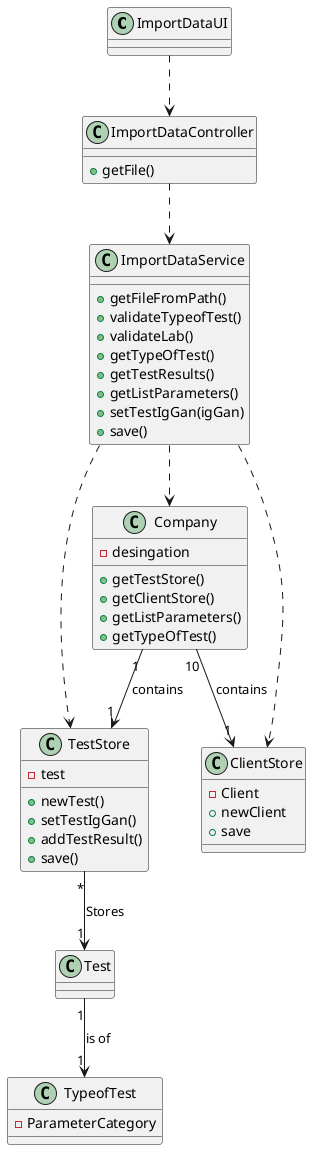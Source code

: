 @startuml
'https://plantuml.com/class-diagram

class ImportDataUI{

}
class ImportDataController{
+getFile()
}
class ImportDataService{

+getFileFromPath()
+validateTypeofTest()
+validateLab()
+getTypeOfTest()
+getTestResults()
+getListParameters()
+setTestIgGan(igGan)
+save()
}
class Company {
-desingation
+getTestStore()
+getClientStore()
+getListParameters()
+getTypeOfTest()
}

class TestStore{
-test
+newTest()
+setTestIgGan()
+addTestResult()
+save()
}

class ClientStore{
-Client
+newClient
+save
}
class TypeofTest{
-ParameterCategory
}
class Test {
}
ImportDataUI ..> ImportDataController
ImportDataController ..> ImportDataService
ImportDataService ..> TestStore
ImportDataService ..> Company
ImportDataService ..> ClientStore

Company "1"-->"1" TestStore : contains
Company "10"-->"1" ClientStore : contains

TestStore "*"-->"1" Test : Stores
Test "1" --> "1" TypeofTest : is of
@enduml